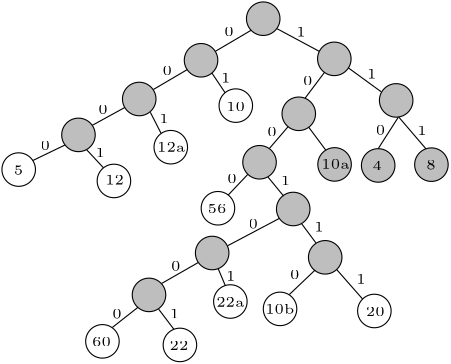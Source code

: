 <?xml version="1.0"?>
<!DOCTYPE ipe SYSTEM "ipe.dtd">
<ipe version="70218" creator="Ipe 7.2.28">
<info created="D:20241101092127" modified="D:20241101131532"/>
<ipestyle name="basic">
<symbol name="arrow/arc(spx)">
<path stroke="sym-stroke" fill="sym-stroke" pen="sym-pen">
0 0 m
-1 0.333 l
-1 -0.333 l
h
</path>
</symbol>
<symbol name="arrow/farc(spx)">
<path stroke="sym-stroke" fill="white" pen="sym-pen">
0 0 m
-1 0.333 l
-1 -0.333 l
h
</path>
</symbol>
<symbol name="arrow/ptarc(spx)">
<path stroke="sym-stroke" fill="sym-stroke" pen="sym-pen">
0 0 m
-1 0.333 l
-0.8 0 l
-1 -0.333 l
h
</path>
</symbol>
<symbol name="arrow/fptarc(spx)">
<path stroke="sym-stroke" fill="white" pen="sym-pen">
0 0 m
-1 0.333 l
-0.8 0 l
-1 -0.333 l
h
</path>
</symbol>
<symbol name="mark/circle(sx)" transformations="translations">
<path fill="sym-stroke">
0.6 0 0 0.6 0 0 e
0.4 0 0 0.4 0 0 e
</path>
</symbol>
<symbol name="mark/disk(sx)" transformations="translations">
<path fill="sym-stroke">
0.6 0 0 0.6 0 0 e
</path>
</symbol>
<symbol name="mark/fdisk(sfx)" transformations="translations">
<group>
<path fill="sym-fill">
0.5 0 0 0.5 0 0 e
</path>
<path fill="sym-stroke" fillrule="eofill">
0.6 0 0 0.6 0 0 e
0.4 0 0 0.4 0 0 e
</path>
</group>
</symbol>
<symbol name="mark/box(sx)" transformations="translations">
<path fill="sym-stroke" fillrule="eofill">
-0.6 -0.6 m
0.6 -0.6 l
0.6 0.6 l
-0.6 0.6 l
h
-0.4 -0.4 m
0.4 -0.4 l
0.4 0.4 l
-0.4 0.4 l
h
</path>
</symbol>
<symbol name="mark/square(sx)" transformations="translations">
<path fill="sym-stroke">
-0.6 -0.6 m
0.6 -0.6 l
0.6 0.6 l
-0.6 0.6 l
h
</path>
</symbol>
<symbol name="mark/fsquare(sfx)" transformations="translations">
<group>
<path fill="sym-fill">
-0.5 -0.5 m
0.5 -0.5 l
0.5 0.5 l
-0.5 0.5 l
h
</path>
<path fill="sym-stroke" fillrule="eofill">
-0.6 -0.6 m
0.6 -0.6 l
0.6 0.6 l
-0.6 0.6 l
h
-0.4 -0.4 m
0.4 -0.4 l
0.4 0.4 l
-0.4 0.4 l
h
</path>
</group>
</symbol>
<symbol name="mark/cross(sx)" transformations="translations">
<group>
<path fill="sym-stroke">
-0.43 -0.57 m
0.57 0.43 l
0.43 0.57 l
-0.57 -0.43 l
h
</path>
<path fill="sym-stroke">
-0.43 0.57 m
0.57 -0.43 l
0.43 -0.57 l
-0.57 0.43 l
h
</path>
</group>
</symbol>
<symbol name="arrow/fnormal(spx)">
<path stroke="sym-stroke" fill="white" pen="sym-pen">
0 0 m
-1 0.333 l
-1 -0.333 l
h
</path>
</symbol>
<symbol name="arrow/pointed(spx)">
<path stroke="sym-stroke" fill="sym-stroke" pen="sym-pen">
0 0 m
-1 0.333 l
-0.8 0 l
-1 -0.333 l
h
</path>
</symbol>
<symbol name="arrow/fpointed(spx)">
<path stroke="sym-stroke" fill="white" pen="sym-pen">
0 0 m
-1 0.333 l
-0.8 0 l
-1 -0.333 l
h
</path>
</symbol>
<symbol name="arrow/linear(spx)">
<path stroke="sym-stroke" pen="sym-pen">
-1 0.333 m
0 0 l
-1 -0.333 l
</path>
</symbol>
<symbol name="arrow/fdouble(spx)">
<path stroke="sym-stroke" fill="white" pen="sym-pen">
0 0 m
-1 0.333 l
-1 -0.333 l
h
-1 0 m
-2 0.333 l
-2 -0.333 l
h
</path>
</symbol>
<symbol name="arrow/double(spx)">
<path stroke="sym-stroke" fill="sym-stroke" pen="sym-pen">
0 0 m
-1 0.333 l
-1 -0.333 l
h
-1 0 m
-2 0.333 l
-2 -0.333 l
h
</path>
</symbol>
<symbol name="arrow/mid-normal(spx)">
<path stroke="sym-stroke" fill="sym-stroke" pen="sym-pen">
0.5 0 m
-0.5 0.333 l
-0.5 -0.333 l
h
</path>
</symbol>
<symbol name="arrow/mid-fnormal(spx)">
<path stroke="sym-stroke" fill="white" pen="sym-pen">
0.5 0 m
-0.5 0.333 l
-0.5 -0.333 l
h
</path>
</symbol>
<symbol name="arrow/mid-pointed(spx)">
<path stroke="sym-stroke" fill="sym-stroke" pen="sym-pen">
0.5 0 m
-0.5 0.333 l
-0.3 0 l
-0.5 -0.333 l
h
</path>
</symbol>
<symbol name="arrow/mid-fpointed(spx)">
<path stroke="sym-stroke" fill="white" pen="sym-pen">
0.5 0 m
-0.5 0.333 l
-0.3 0 l
-0.5 -0.333 l
h
</path>
</symbol>
<symbol name="arrow/mid-double(spx)">
<path stroke="sym-stroke" fill="sym-stroke" pen="sym-pen">
1 0 m
0 0.333 l
0 -0.333 l
h
0 0 m
-1 0.333 l
-1 -0.333 l
h
</path>
</symbol>
<symbol name="arrow/mid-fdouble(spx)">
<path stroke="sym-stroke" fill="white" pen="sym-pen">
1 0 m
0 0.333 l
0 -0.333 l
h
0 0 m
-1 0.333 l
-1 -0.333 l
h
</path>
</symbol>
<anglesize name="22.5 deg" value="22.5"/>
<anglesize name="30 deg" value="30"/>
<anglesize name="45 deg" value="45"/>
<anglesize name="60 deg" value="60"/>
<anglesize name="90 deg" value="90"/>
<arrowsize name="large" value="10"/>
<arrowsize name="small" value="5"/>
<arrowsize name="tiny" value="3"/>
<color name="blue" value="0 0 1"/>
<color name="brown" value="0.647 0.165 0.165"/>
<color name="darkblue" value="0 0 0.545"/>
<color name="darkcyan" value="0 0.545 0.545"/>
<color name="darkgray" value="0.663"/>
<color name="darkgreen" value="0 0.392 0"/>
<color name="darkmagenta" value="0.545 0 0.545"/>
<color name="darkorange" value="1 0.549 0"/>
<color name="darkred" value="0.545 0 0"/>
<color name="gold" value="1 0.843 0"/>
<color name="gray" value="0.745"/>
<color name="green" value="0 1 0"/>
<color name="lightblue" value="0.678 0.847 0.902"/>
<color name="lightcyan" value="0.878 1 1"/>
<color name="lightgray" value="0.827"/>
<color name="lightgreen" value="0.565 0.933 0.565"/>
<color name="lightyellow" value="1 1 0.878"/>
<color name="navy" value="0 0 0.502"/>
<color name="orange" value="1 0.647 0"/>
<color name="pink" value="1 0.753 0.796"/>
<color name="purple" value="0.627 0.125 0.941"/>
<color name="red" value="1 0 0"/>
<color name="seagreen" value="0.18 0.545 0.341"/>
<color name="turquoise" value="0.251 0.878 0.816"/>
<color name="violet" value="0.933 0.51 0.933"/>
<color name="yellow" value="1 1 0"/>
<dashstyle name="dash dot dotted" value="[4 2 1 2 1 2] 0"/>
<dashstyle name="dash dotted" value="[4 2 1 2] 0"/>
<dashstyle name="dashed" value="[4] 0"/>
<dashstyle name="dotted" value="[1 3] 0"/>
<gridsize name="10 pts (~3.5 mm)" value="10"/>
<gridsize name="14 pts (~5 mm)" value="14"/>
<gridsize name="16 pts (~6 mm)" value="16"/>
<gridsize name="20 pts (~7 mm)" value="20"/>
<gridsize name="28 pts (~10 mm)" value="28"/>
<gridsize name="32 pts (~12 mm)" value="32"/>
<gridsize name="4 pts" value="4"/>
<gridsize name="56 pts (~20 mm)" value="56"/>
<gridsize name="8 pts (~3 mm)" value="8"/>
<opacity name="10%" value="0.1"/>
<opacity name="30%" value="0.3"/>
<opacity name="50%" value="0.5"/>
<opacity name="75%" value="0.75"/>
<pen name="fat" value="1.2"/>
<pen name="heavier" value="0.8"/>
<pen name="ultrafat" value="2"/>
<symbolsize name="large" value="5"/>
<symbolsize name="small" value="2"/>
<symbolsize name="tiny" value="1.1"/>
<textsize name="Huge" value="\Huge"/>
<textsize name="LARGE" value="\LARGE"/>
<textsize name="Large" value="\Large"/>
<textsize name="footnote" value="\footnotesize"/>
<textsize name="huge" value="\huge"/>
<textsize name="large" value="\large"/>
<textsize name="script" value="\scriptsize"/>
<textsize name="small" value="\small"/>
<textsize name="tiny" value="\tiny"/>
<textstyle name="center" begin="\begin{center}" end="\end{center}"/>
<textstyle name="item" begin="\begin{itemize}\item{}" end="\end{itemize}"/>
<textstyle name="itemize" begin="\begin{itemize}" end="\end{itemize}"/>
<tiling name="falling" angle="-60" step="4" width="1"/>
<tiling name="rising" angle="30" step="4" width="1"/>
</ipestyle>
<page>
<layer name="alpha"/>
<view layers="alpha" active="alpha"/>
<path layer="alpha" matrix="1 0 0 1 -5.50089 133.684" stroke="black" fill="gray">
6.03211 0 0 6.03211 237.647 676.186 e
</path>
<path matrix="1 0 0 1 -27.8864 118.718" stroke="black" fill="gray">
6.03211 0 0 6.03211 237.647 676.186 e
</path>
<path matrix="1 0 0 1 -50.144 104.775" stroke="black" fill="gray">
6.03211 0 0 6.03211 237.647 676.186 e
</path>
<path matrix="1 0 0 1 -72.0178 91.8554" stroke="black" fill="gray">
6.03211 0 0 6.03211 237.647 676.186 e
</path>
<path matrix="1 0 0 1 -93.5321 79.3684" stroke="black">
6.03211 0 0 6.03211 237.647 676.186 e
</path>
<text matrix="1 0 0 1 -92.1174 78.3802" transformations="translations" pos="234.448 675.333" stroke="black" type="label" width="3.39" height="3.21" depth="0" valign="baseline" size="tiny">5</text>
<path stroke="black">
227.8 805.721 m
214.942 798.151 l
</path>
<path stroke="black">
204.763 791.536 m
192.578 784.379 l
</path>
<path stroke="black">
182.34 777.933 m
170.623 771.504 l
</path>
<path stroke="black">
160.822 764.43 m
149.208 758.83 l
</path>
<text matrix="1 0 0 1 4.10137 123.874" transformations="translations" pos="214.032 679.669" stroke="black" type="label" width="3.39" height="3.21" depth="0" valign="baseline" size="tiny">0</text>
<text matrix="1 0 0 1 -18.1562 109.803" transformations="translations" pos="214.032 679.669" stroke="black" type="label" width="3.39" height="3.21" depth="0" valign="baseline" size="tiny">0</text>
<text matrix="1 0 0 1 -41.3092 95.8602" transformations="translations" pos="214.032 679.669" stroke="black" type="label" width="3.39" height="3.21" depth="0" valign="baseline" size="tiny">0</text>
<text matrix="1 0 0 1 -62.0318 82.9406" transformations="translations" pos="214.032 679.669" stroke="black" type="label" width="3.39" height="3.21" depth="0" valign="baseline" size="tiny">0</text>
<path matrix="1 0 0 1 -15.375 102.393" stroke="black">
6.03211 0 0 6.03211 237.647 676.186 e
</path>
<text matrix="1 0 0 1 -15.6277 101.178" transformations="translations" pos="234.448 675.333" stroke="black" type="label" width="6.78" height="3.21" depth="0" valign="baseline" size="tiny">10</text>
<path matrix="1 0 0 1 -38.7839 87.4269" stroke="black">
6.03211 0 0 6.03211 237.647 676.186 e
</path>
<text matrix="1 0 0 1 -40.5524 86.666" transformations="translations" pos="234.448 675.333" stroke="black" type="label" width="10.17" height="3.21" depth="0" valign="baseline" size="tiny">12a</text>
<path matrix="1 0 0 1 -59.2506 75.2747" stroke="black">
6.03211 0 0 6.03211 237.647 676.186 e
</path>
<text matrix="1 0 0 1 -59.2002 74.8171" transformations="translations" pos="234.448 675.333" stroke="black" type="label" width="6.78" height="3.21" depth="0" valign="baseline" size="tiny">12</text>
<path stroke="black">
213.635 790.353 m
218.41 783.229 l
</path>
<path stroke="black">
191.504 776.18 m
195.369 768.601 l
</path>
<path stroke="black">
168.553 762.718 m
174.637 756.185 l
</path>
<text matrix="1 0 0 1 52.2154 121.756" transformations="translations" pos="164.723 665.142" stroke="black" type="label" width="3.39" height="3.21" depth="0" valign="baseline" size="tiny">1</text>
<text matrix="1 0 0 1 30.0075 107.126" transformations="translations" pos="164.723 665.142" stroke="black" type="label" width="3.39" height="3.21" depth="0" valign="baseline" size="tiny">1</text>
<text matrix="1 0 0 1 7.0606 94.867" transformations="translations" pos="164.723 665.142" stroke="black" type="label" width="3.39" height="3.21" depth="0" valign="baseline" size="tiny">1</text>
<path matrix="1 0 0 1 20.091 119.226" stroke="black" fill="gray">
6.03211 0 0 6.03211 237.647 676.186 e
</path>
<path matrix="1 0 0 1 42.3594 104.27" stroke="black" fill="gray">
6.03211 0 0 6.03211 237.647 676.186 e
</path>
<path matrix="1 0 0 1 7.29491 99.4507" stroke="black" fill="gray">
6.03211 0 0 6.03211 237.647 676.186 e
</path>
<path matrix="1 0 0 1 -6.83061 82.0016" stroke="black" fill="gray">
6.03211 0 0 6.03211 237.647 676.186 e
</path>
<path stroke="black">
237.141 806.253 m
252.251 798.144 l
</path>
<path stroke="black">
262.752 792.194 m
274.594 783.56 l
</path>
<path stroke="black">
254.117 790.444 m
247.233 781.284 l
</path>
<path stroke="black">
241.108 771.017 m
234.399 763.199 l
</path>
<text matrix="1 0 0 1 32.4719 106.165" transformations="translations" pos="214.032 679.669" stroke="black" type="label" width="3.39" height="3.21" depth="0" valign="baseline" size="tiny">0</text>
<text matrix="1 0 0 1 19.5875 87.8236" transformations="translations" pos="214.032 679.669" stroke="black" type="label" width="3.39" height="3.21" depth="0" valign="baseline" size="tiny">0</text>
<text matrix="1 0 0 1 79.2726 138.279" transformations="translations" pos="164.723 665.142" stroke="black" type="label" width="3.39" height="3.21" depth="0" valign="baseline" size="tiny">1</text>
<text matrix="1 0 0 1 104.738 123.196" transformations="translations" pos="164.723 665.142" stroke="black" type="label" width="3.39" height="3.21" depth="0" valign="baseline" size="tiny">1</text>
<path matrix="1 0 0 1 -21.8069 65.4474" stroke="black">
6.03211 0 0 6.03211 237.647 676.186 e
</path>
<text matrix="1 0 0 1 -22.3628 64.4591" transformations="translations" pos="234.448 675.333" stroke="black" type="label" width="6.78" height="3.21" depth="0" valign="baseline" size="tiny">56</text>
<path matrix="1 0 0 1 5.29588 65.176" stroke="black" fill="gray">
6.03211 0 0 6.03211 237.647 676.186 e
</path>
<path matrix="1 0 0 1 16.8085 47.7795" stroke="black" fill="gray">
6.03211 0 0 6.03211 237.647 676.186 e
</path>
<path matrix="1 0 0 1 0.551542 29.2194" stroke="black">
6.03211 0 0 6.03211 237.647 676.186 e
</path>
<text matrix="1 0 0 1 -1.59596 28.3069" transformations="translations" pos="234.448 675.333" stroke="black" type="label" width="10.516" height="3.459" depth="0" valign="baseline" size="tiny">10b</text>
<path matrix="1 0 0 1 34.5058 28.4615" stroke="black">
6.03211 0 0 6.03211 237.647 676.186 e
</path>
<text matrix="1 0 0 1 34.632 27.3974" transformations="translations" pos="234.448 675.333" stroke="black" type="label" width="6.78" height="3.21" depth="0" valign="baseline" size="tiny">20</text>
<path stroke="black">
233.872 752.846 m
239.481 746.025 l
</path>
<path stroke="black">
245.999 736.02 m
251.077 729.199 l
</path>
<path stroke="black">
258.58 719.574 m
267.902 708.963 l
</path>
<path stroke="black">
250.849 719.422 m
241.527 710.555 l
</path>
<text matrix="1 0 0 1 73.7395 84.7705" transformations="translations" pos="164.723 665.142" stroke="black" type="label" width="3.39" height="3.21" depth="0" valign="baseline" size="tiny">1</text>
<text matrix="1 0 0 1 85.7903 68.0966" transformations="translations" pos="164.723 665.142" stroke="black" type="label" width="3.39" height="3.21" depth="0" valign="baseline" size="tiny">1</text>
<text matrix="1 0 0 1 100.873 49.3005" transformations="translations" pos="164.723 665.142" stroke="black" type="label" width="3.39" height="3.21" depth="0" valign="baseline" size="tiny">1</text>
<text matrix="1 0 0 1 27.7733 36.3619" transformations="translations" pos="214.032 679.669" stroke="black" type="label" width="3.39" height="3.21" depth="0" valign="baseline" size="tiny">0</text>
<path stroke="black">
226.596 753.831 m
219.548 746.404 l
</path>
<text matrix="1 0 0 1 5.18745 70.998" transformations="translations" pos="214.032 679.669" stroke="black" type="label" width="3.39" height="3.21" depth="0" valign="baseline" size="tiny">0</text>
<path matrix="1 0 0 1 -23.8834 49.336" stroke="black" fill="gray">
6.03211 0 0 6.03211 237.647 676.186 e
</path>
<path matrix="1 0 0 1 -46.6206 34.2537" stroke="black" fill="gray">
6.03211 0 0 6.03211 237.647 676.186 e
</path>
<path stroke="black">
237.965 737.991 m
219.32 728.138 l
</path>
<path stroke="black">
208.71 722.075 m
195.598 714.571 l
</path>
<path matrix="1 0 0 1 -17.3349 31.8718" stroke="black">
6.03211 0 0 6.03211 237.647 676.186 e
</path>
<text matrix="1 0 0 1 -19.255 30.8835" transformations="translations" pos="234.448 675.333" stroke="black" type="label" width="10.17" height="3.21" depth="0" valign="baseline" size="tiny">22a</text>
<path matrix="1 0 0 1 -63.3875 17.5305" stroke="black">
6.03211 0 0 6.03211 237.647 676.186 e
</path>
<text matrix="1 0 0 1 -63.9434 16.5422" transformations="translations" pos="234.448 675.333" stroke="black" type="label" width="6.78" height="3.21" depth="0" valign="baseline" size="tiny">60</text>
<path matrix="1 0 0 1 -35.4965 16.242" stroke="black">
6.03211 0 0 6.03211 237.647 676.186 e
</path>
<text matrix="1 0 0 1 -36.0524 15.2537" transformations="translations" pos="234.448 675.333" stroke="black" type="label" width="6.78" height="3.21" depth="0" valign="baseline" size="tiny">22</text>
<path stroke="black">
187.062 705.99 m
177.815 698.714 l
</path>
<path stroke="black">
194.489 705.308 m
199.946 698.108 l
</path>
<path stroke="black">
218.515 713.721 m
215.938 719.86 l
</path>
<path matrix="1 0 0 1 20.1816 81.2269" stroke="black" fill="gray">
6.03211 0 0 6.03211 237.647 676.186 e
</path>
<path stroke="black">
248.499 770.829 m
254.626 762.604 l
</path>
<path matrix="1 0 0 1 55.0433 81.1422" stroke="black" fill="gray">
6.03211 0 0 6.03211 237.647 676.186 e
</path>
<path matrix="1 0 0 1 35.8812 80.8576" stroke="black" fill="gray">
6.03211 0 0 6.03211 237.647 676.186 e
</path>
<path stroke="black">
280.757 774.379 m
273.618 763.217 l
</path>
<path stroke="black">
280.886 774.509 m
290.707 763.044 l
</path>
<text matrix="1 0 0 1 37.0192 79.9293" transformations="translations" pos="234.448 675.333" stroke="black" type="label" width="3.39" height="3.21" depth="0" valign="baseline" size="tiny">4</text>
<text matrix="1 0 0 1 56.3692 80.2213" transformations="translations" pos="234.448 675.333" stroke="black" type="label" width="3.39" height="3.21" depth="0" valign="baseline" size="tiny">8</text>
<text matrix="1 0 0 1 -3.72396 -1.82547" transformations="translations" pos="256.784 757.719" stroke="black" type="label" width="10.17" height="3.21" depth="0" valign="baseline" size="tiny">10a</text>
<text matrix="1 0 0 1 122.86 102.881" transformations="translations" pos="164.723 665.142" stroke="black" type="label" width="3.39" height="3.21" depth="0" valign="baseline" size="tiny">1</text>
<text matrix="1 0 0 1 58.6259 88.4481" transformations="translations" pos="214.032 679.669" stroke="black" type="label" width="3.39" height="3.21" depth="0" valign="baseline" size="tiny">0</text>
<text matrix="1 0 0 1 12.838 54.6292" transformations="translations" pos="214.032 679.669" stroke="black" type="label" width="3.39" height="3.21" depth="0" valign="baseline" size="tiny">0</text>
<text matrix="1 0 0 1 -15.0952 39.5061" transformations="translations" pos="214.032 679.669" stroke="black" type="label" width="3.39" height="3.21" depth="0" valign="baseline" size="tiny">0</text>
<text matrix="1 0 0 1 -36.2675 22.248" transformations="translations" pos="214.032 679.669" stroke="black" type="label" width="3.39" height="3.21" depth="0" valign="baseline" size="tiny">0</text>
<text matrix="1 0 0 1 54.0356 50.3959" transformations="translations" pos="164.723 665.142" stroke="black" type="label" width="3.39" height="3.21" depth="0" valign="baseline" size="tiny">1</text>
<text matrix="1 0 0 1 33.7669 36.8378" transformations="translations" pos="164.723 665.142" stroke="black" type="label" width="3.39" height="3.21" depth="0" valign="baseline" size="tiny">1</text>
</page>
</ipe>

